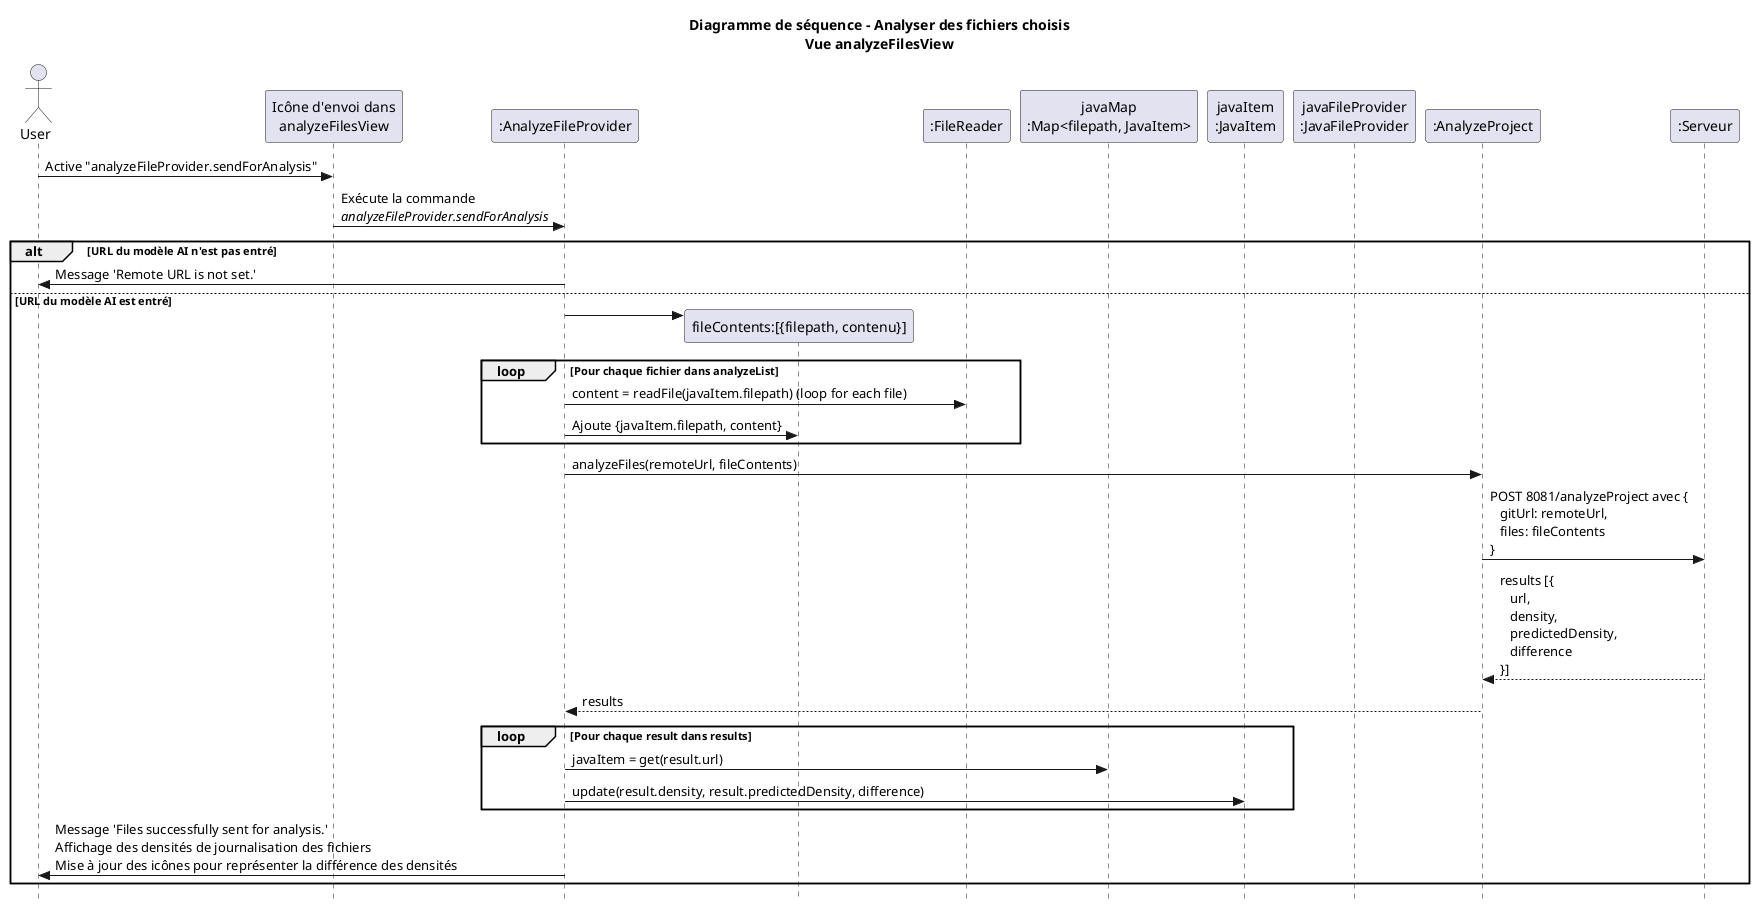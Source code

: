 @startuml
title Diagramme de séquence - Analyser des fichiers choisis\nVue analyzeFilesView
skinparam style strictuml

actor User
participant "Icône d'envoi dans\nanalyzeFilesView" as CommandPalette
participant ":AnalyzeFileProvider" as AnalyzeFileProvider

User -> CommandPalette : Active "analyzeFileProvider.sendForAnalysis"
CommandPalette -> AnalyzeFileProvider: Exécute la commande \n//analyzeFileProvider.sendForAnalysis//

alt URL du modèle AI n'est pas entré
    AnalyzeFileProvider -> User : Message 'Remote URL is not set.'
else URL du modèle AI est entré
    AnalyzeFileProvider -> "fileContents:[{filepath, contenu}]" as fileContents **

participant ":FileReader" as fileReader
participant "javaMap\n:Map<filepath, JavaItem>" as javaMap
participant "javaItem\n:JavaItem" as javaItem
participant "javaFileProvider\n:JavaFileProvider" as javaFileProvider
participant ":AnalyzeProject" as AnalyzeProject
participant ":Serveur" as server
    
    loop Pour chaque fichier dans analyzeList
        AnalyzeFileProvider -> fileReader : content = readFile(javaItem.filepath) (loop for each file)
        AnalyzeFileProvider -> fileContents : Ajoute {javaItem.filepath, content}
    end

    AnalyzeFileProvider -> AnalyzeProject : analyzeFiles(remoteUrl, fileContents)

    AnalyzeProject -> server : POST 8081/analyzeProject avec {\n   gitUrl: remoteUrl,\n   files: fileContents\n}
    server --> AnalyzeProject : results [{\n   url,\n   density,\n   predictedDensity,\n   difference\n}]
    AnalyzeProject --> AnalyzeFileProvider : results

    loop Pour chaque result dans results
        AnalyzeFileProvider -> javaMap : javaItem = get(result.url)
        AnalyzeFileProvider -> javaItem : update(result.density, result.predictedDensity, difference)
    end

    AnalyzeFileProvider -> User : Message 'Files successfully sent for analysis.'\nAffichage des densités de journalisation des fichiers\nMise à jour des icônes pour représenter la différence des densités
end
@enduml
